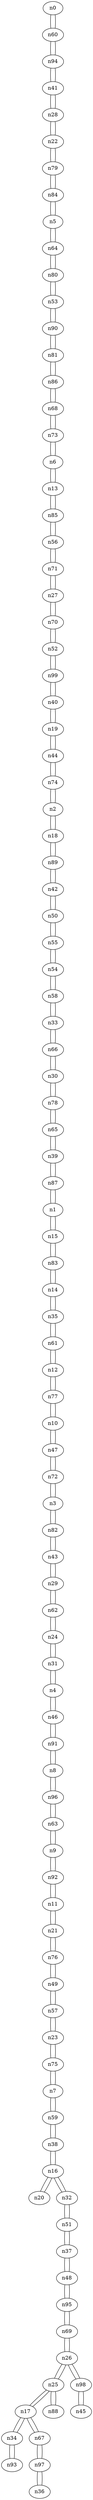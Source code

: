 graph {
n0;
n1;
n2;
n3;
n4;
n5;
n6;
n7;
n8;
n9;
n10;
n11;
n12;
n13;
n14;
n15;
n16;
n17;
n18;
n19;
n20;
n21;
n22;
n23;
n24;
n25;
n26;
n27;
n28;
n29;
n30;
n31;
n32;
n33;
n34;
n35;
n36;
n37;
n38;
n39;
n40;
n41;
n42;
n43;
n44;
n45;
n46;
n47;
n48;
n49;
n50;
n51;
n52;
n53;
n54;
n55;
n56;
n57;
n58;
n59;
n60;
n61;
n62;
n63;
n64;
n65;
n66;
n67;
n68;
n69;
n70;
n71;
n72;
n73;
n74;
n75;
n76;
n77;
n78;
n79;
n80;
n81;
n82;
n83;
n84;
n85;
n86;
n87;
n88;
n89;
n90;
n91;
n92;
n93;
n94;
n95;
n96;
n97;
n98;
n99;
n0 -- n60;
n1 -- n87;
n1 -- n15;
n2 -- n74;
n2 -- n18;
n3 -- n72;
n3 -- n82;
n4 -- n31;
n4 -- n46;
n5 -- n84;
n5 -- n64;
n6 -- n13;
n6 -- n73;
n7 -- n59;
n7 -- n75;
n8 -- n96;
n8 -- n91;
n9 -- n63;
n9 -- n92;
n10 -- n77;
n10 -- n47;
n11 -- n21;
n11 -- n92;
n12 -- n77;
n12 -- n61;
n13 -- n6;
n13 -- n85;
n14 -- n35;
n14 -- n83;
n15 -- n1;
n15 -- n83;
n16 -- n38;
n16 -- n32;
n16 -- n20;
n17 -- n34;
n17 -- n25;
n17 -- n67;
n18 -- n2;
n18 -- n89;
n19 -- n40;
n19 -- n44;
n20 -- n16;
n21 -- n11;
n21 -- n76;
n22 -- n28;
n22 -- n79;
n23 -- n57;
n23 -- n75;
n24 -- n31;
n24 -- n62;
n25 -- n17;
n25 -- n26;
n25 -- n88;
n26 -- n69;
n26 -- n25;
n26 -- n98;
n27 -- n71;
n27 -- n70;
n28 -- n22;
n28 -- n41;
n29 -- n62;
n29 -- n43;
n30 -- n78;
n30 -- n66;
n31 -- n24;
n31 -- n4;
n32 -- n51;
n32 -- n16;
n33 -- n66;
n33 -- n58;
n34 -- n17;
n34 -- n93;
n35 -- n61;
n35 -- n14;
n36 -- n97;
n37 -- n51;
n37 -- n48;
n38 -- n59;
n38 -- n16;
n39 -- n65;
n39 -- n87;
n40 -- n99;
n40 -- n19;
n41 -- n28;
n41 -- n94;
n42 -- n89;
n42 -- n50;
n43 -- n82;
n43 -- n29;
n44 -- n74;
n44 -- n19;
n45 -- n98;
n46 -- n4;
n46 -- n91;
n47 -- n10;
n47 -- n72;
n48 -- n95;
n48 -- n37;
n49 -- n76;
n49 -- n57;
n50 -- n42;
n50 -- n55;
n51 -- n32;
n51 -- n37;
n52 -- n99;
n52 -- n70;
n53 -- n80;
n53 -- n90;
n54 -- n55;
n54 -- n58;
n55 -- n50;
n55 -- n54;
n56 -- n71;
n56 -- n85;
n57 -- n49;
n57 -- n23;
n58 -- n54;
n58 -- n33;
n59 -- n38;
n59 -- n7;
n60 -- n0;
n60 -- n94;
n61 -- n12;
n61 -- n35;
n62 -- n24;
n62 -- n29;
n63 -- n9;
n63 -- n96;
n64 -- n5;
n64 -- n80;
n65 -- n78;
n65 -- n39;
n66 -- n30;
n66 -- n33;
n67 -- n17;
n67 -- n97;
n68 -- n86;
n68 -- n73;
n69 -- n95;
n69 -- n26;
n70 -- n52;
n70 -- n27;
n71 -- n56;
n71 -- n27;
n72 -- n47;
n72 -- n3;
n73 -- n6;
n73 -- n68;
n74 -- n2;
n74 -- n44;
n75 -- n7;
n75 -- n23;
n76 -- n49;
n76 -- n21;
n77 -- n10;
n77 -- n12;
n78 -- n65;
n78 -- n30;
n79 -- n22;
n79 -- n84;
n80 -- n53;
n80 -- n64;
n81 -- n86;
n81 -- n90;
n82 -- n43;
n82 -- n3;
n83 -- n15;
n83 -- n14;
n84 -- n79;
n84 -- n5;
n85 -- n13;
n85 -- n56;
n86 -- n81;
n86 -- n68;
n87 -- n1;
n87 -- n39;
n88 -- n25;
n89 -- n42;
n89 -- n18;
n90 -- n53;
n90 -- n81;
n91 -- n46;
n91 -- n8;
n92 -- n9;
n92 -- n11;
n93 -- n34;
n94 -- n60;
n94 -- n41;
n95 -- n69;
n95 -- n48;
n96 -- n63;
n96 -- n8;
n97 -- n36;
n97 -- n67;
n98 -- n45;
n98 -- n26;
n99 -- n52;
n99 -- n40;
}
